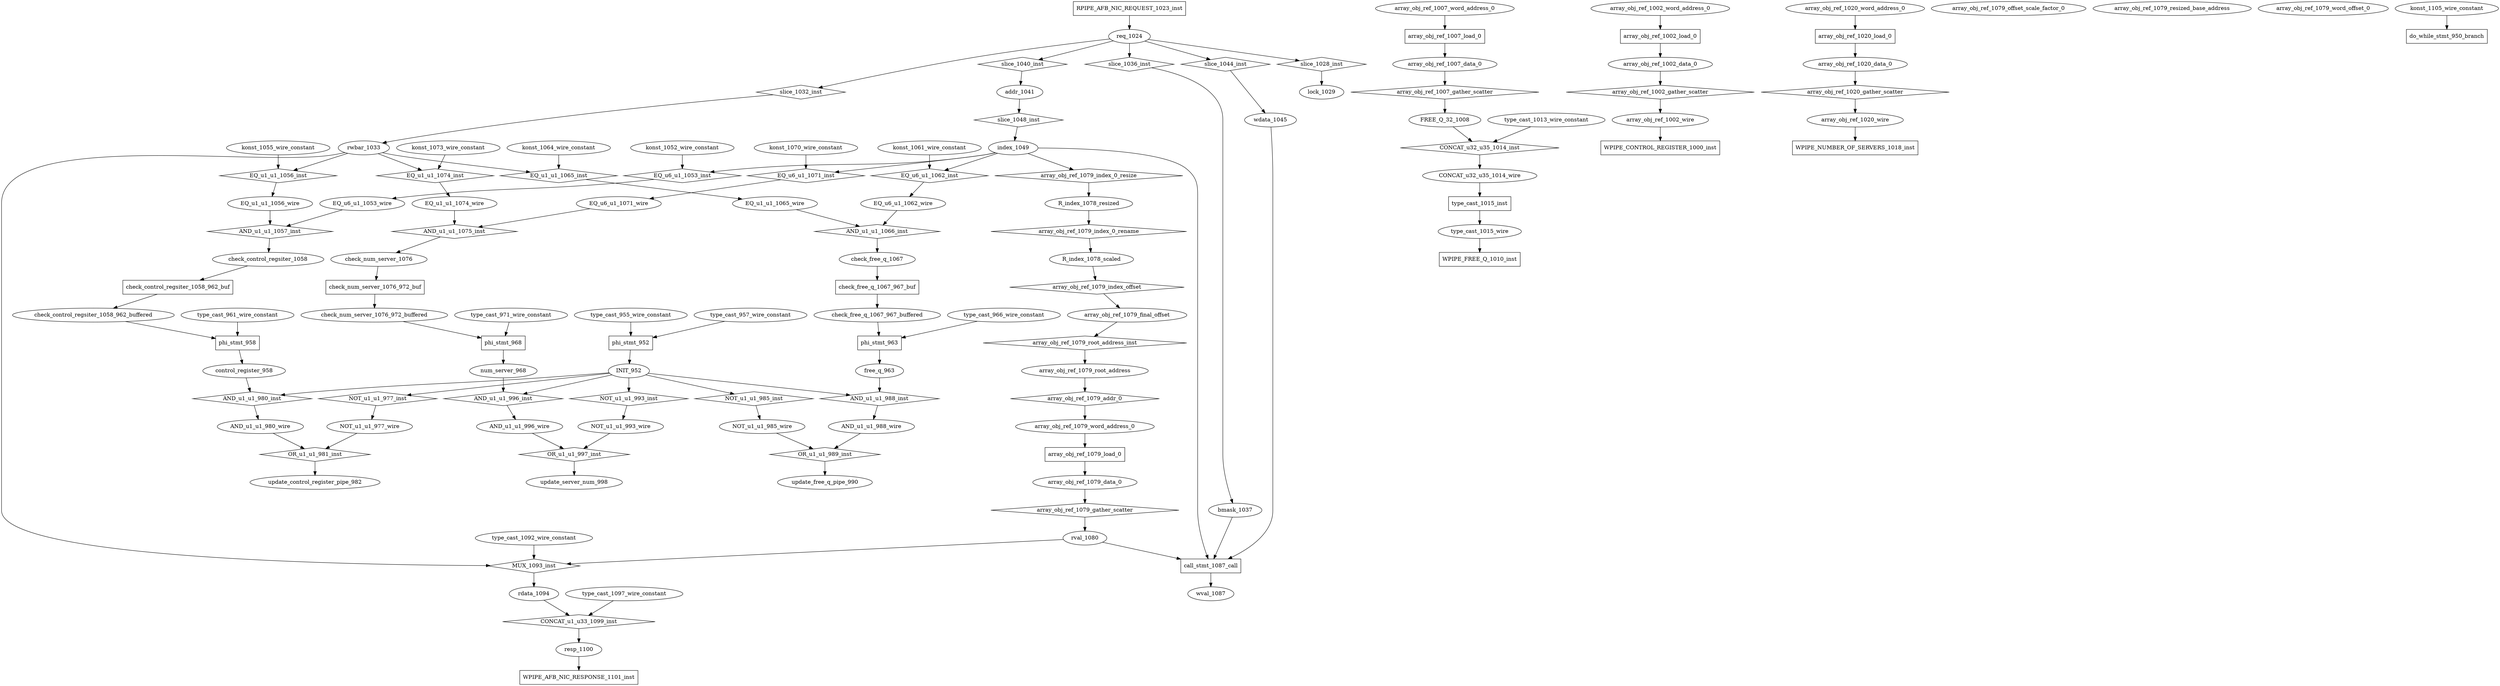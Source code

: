 digraph data_path {
  AND_u1_u1_980_wire [shape=ellipse];
  AND_u1_u1_988_wire [shape=ellipse];
  AND_u1_u1_996_wire [shape=ellipse];
  CONCAT_u32_u35_1014_wire [shape=ellipse];
  EQ_u1_u1_1056_wire [shape=ellipse];
  EQ_u1_u1_1065_wire [shape=ellipse];
  EQ_u1_u1_1074_wire [shape=ellipse];
  EQ_u6_u1_1053_wire [shape=ellipse];
  EQ_u6_u1_1062_wire [shape=ellipse];
  EQ_u6_u1_1071_wire [shape=ellipse];
  FREE_Q_32_1008 [shape=ellipse];
  INIT_952 [shape=ellipse];
  NOT_u1_u1_977_wire [shape=ellipse];
  NOT_u1_u1_985_wire [shape=ellipse];
  NOT_u1_u1_993_wire [shape=ellipse];
  R_index_1078_resized [shape=ellipse];
  R_index_1078_scaled [shape=ellipse];
  addr_1041 [shape=ellipse];
  array_obj_ref_1002_data_0 [shape=ellipse];
  array_obj_ref_1002_wire [shape=ellipse];
  array_obj_ref_1002_word_address_0 [shape=ellipse];
  array_obj_ref_1007_data_0 [shape=ellipse];
  array_obj_ref_1007_word_address_0 [shape=ellipse];
  array_obj_ref_1020_data_0 [shape=ellipse];
  array_obj_ref_1020_wire [shape=ellipse];
  array_obj_ref_1020_word_address_0 [shape=ellipse];
  array_obj_ref_1079_data_0 [shape=ellipse];
  array_obj_ref_1079_final_offset [shape=ellipse];
  array_obj_ref_1079_offset_scale_factor_0 [shape=ellipse];
  array_obj_ref_1079_resized_base_address [shape=ellipse];
  array_obj_ref_1079_root_address [shape=ellipse];
  array_obj_ref_1079_word_address_0 [shape=ellipse];
  array_obj_ref_1079_word_offset_0 [shape=ellipse];
  bmask_1037 [shape=ellipse];
  check_control_regsiter_1058 [shape=ellipse];
  check_control_regsiter_1058_962_buffered [shape=ellipse];
  check_free_q_1067 [shape=ellipse];
  check_free_q_1067_967_buffered [shape=ellipse];
  check_num_server_1076 [shape=ellipse];
  check_num_server_1076_972_buffered [shape=ellipse];
  control_register_958 [shape=ellipse];
  free_q_963 [shape=ellipse];
  index_1049 [shape=ellipse];
  konst_1052_wire_constant [shape=ellipse];
  konst_1055_wire_constant [shape=ellipse];
  konst_1061_wire_constant [shape=ellipse];
  konst_1064_wire_constant [shape=ellipse];
  konst_1070_wire_constant [shape=ellipse];
  konst_1073_wire_constant [shape=ellipse];
  konst_1105_wire_constant [shape=ellipse];
  lock_1029 [shape=ellipse];
  num_server_968 [shape=ellipse];
  rdata_1094 [shape=ellipse];
  req_1024 [shape=ellipse];
  resp_1100 [shape=ellipse];
  rval_1080 [shape=ellipse];
  rwbar_1033 [shape=ellipse];
  type_cast_1013_wire_constant [shape=ellipse];
  type_cast_1015_wire [shape=ellipse];
  type_cast_1092_wire_constant [shape=ellipse];
  type_cast_1097_wire_constant [shape=ellipse];
  type_cast_955_wire_constant [shape=ellipse];
  type_cast_957_wire_constant [shape=ellipse];
  type_cast_961_wire_constant [shape=ellipse];
  type_cast_966_wire_constant [shape=ellipse];
  type_cast_971_wire_constant [shape=ellipse];
  update_control_register_pipe_982 [shape=ellipse];
  update_free_q_pipe_990 [shape=ellipse];
  update_server_num_998 [shape=ellipse];
  wdata_1045 [shape=ellipse];
  wval_1087 [shape=ellipse];
  AND_u1_u1_1057_inst [shape=diamond];
EQ_u6_u1_1053_wire  -> AND_u1_u1_1057_inst;
EQ_u1_u1_1056_wire  -> AND_u1_u1_1057_inst;
AND_u1_u1_1057_inst -> check_control_regsiter_1058;
  AND_u1_u1_1066_inst [shape=diamond];
EQ_u6_u1_1062_wire  -> AND_u1_u1_1066_inst;
EQ_u1_u1_1065_wire  -> AND_u1_u1_1066_inst;
AND_u1_u1_1066_inst -> check_free_q_1067;
  AND_u1_u1_1075_inst [shape=diamond];
EQ_u6_u1_1071_wire  -> AND_u1_u1_1075_inst;
EQ_u1_u1_1074_wire  -> AND_u1_u1_1075_inst;
AND_u1_u1_1075_inst -> check_num_server_1076;
  AND_u1_u1_980_inst [shape=diamond];
INIT_952  -> AND_u1_u1_980_inst;
control_register_958  -> AND_u1_u1_980_inst;
AND_u1_u1_980_inst -> AND_u1_u1_980_wire;
  AND_u1_u1_988_inst [shape=diamond];
INIT_952  -> AND_u1_u1_988_inst;
free_q_963  -> AND_u1_u1_988_inst;
AND_u1_u1_988_inst -> AND_u1_u1_988_wire;
  AND_u1_u1_996_inst [shape=diamond];
INIT_952  -> AND_u1_u1_996_inst;
num_server_968  -> AND_u1_u1_996_inst;
AND_u1_u1_996_inst -> AND_u1_u1_996_wire;
  CONCAT_u1_u33_1099_inst [shape=diamond];
type_cast_1097_wire_constant  -> CONCAT_u1_u33_1099_inst;
rdata_1094  -> CONCAT_u1_u33_1099_inst;
CONCAT_u1_u33_1099_inst -> resp_1100;
  CONCAT_u32_u35_1014_inst [shape=diamond];
FREE_Q_32_1008  -> CONCAT_u32_u35_1014_inst;
type_cast_1013_wire_constant  -> CONCAT_u32_u35_1014_inst;
CONCAT_u32_u35_1014_inst -> CONCAT_u32_u35_1014_wire;
  EQ_u1_u1_1056_inst [shape=diamond];
rwbar_1033  -> EQ_u1_u1_1056_inst;
konst_1055_wire_constant  -> EQ_u1_u1_1056_inst;
EQ_u1_u1_1056_inst -> EQ_u1_u1_1056_wire;
  EQ_u1_u1_1065_inst [shape=diamond];
rwbar_1033  -> EQ_u1_u1_1065_inst;
konst_1064_wire_constant  -> EQ_u1_u1_1065_inst;
EQ_u1_u1_1065_inst -> EQ_u1_u1_1065_wire;
  EQ_u1_u1_1074_inst [shape=diamond];
rwbar_1033  -> EQ_u1_u1_1074_inst;
konst_1073_wire_constant  -> EQ_u1_u1_1074_inst;
EQ_u1_u1_1074_inst -> EQ_u1_u1_1074_wire;
  EQ_u6_u1_1053_inst [shape=diamond];
index_1049  -> EQ_u6_u1_1053_inst;
konst_1052_wire_constant  -> EQ_u6_u1_1053_inst;
EQ_u6_u1_1053_inst -> EQ_u6_u1_1053_wire;
  EQ_u6_u1_1062_inst [shape=diamond];
index_1049  -> EQ_u6_u1_1062_inst;
konst_1061_wire_constant  -> EQ_u6_u1_1062_inst;
EQ_u6_u1_1062_inst -> EQ_u6_u1_1062_wire;
  EQ_u6_u1_1071_inst [shape=diamond];
index_1049  -> EQ_u6_u1_1071_inst;
konst_1070_wire_constant  -> EQ_u6_u1_1071_inst;
EQ_u6_u1_1071_inst -> EQ_u6_u1_1071_wire;
  MUX_1093_inst [shape=diamond];
rwbar_1033  -> MUX_1093_inst;
rval_1080  -> MUX_1093_inst;
type_cast_1092_wire_constant  -> MUX_1093_inst;
MUX_1093_inst -> rdata_1094;
  NOT_u1_u1_977_inst [shape=diamond];
INIT_952  -> NOT_u1_u1_977_inst;
NOT_u1_u1_977_inst -> NOT_u1_u1_977_wire;
  NOT_u1_u1_985_inst [shape=diamond];
INIT_952  -> NOT_u1_u1_985_inst;
NOT_u1_u1_985_inst -> NOT_u1_u1_985_wire;
  NOT_u1_u1_993_inst [shape=diamond];
INIT_952  -> NOT_u1_u1_993_inst;
NOT_u1_u1_993_inst -> NOT_u1_u1_993_wire;
  OR_u1_u1_981_inst [shape=diamond];
NOT_u1_u1_977_wire  -> OR_u1_u1_981_inst;
AND_u1_u1_980_wire  -> OR_u1_u1_981_inst;
OR_u1_u1_981_inst -> update_control_register_pipe_982;
  OR_u1_u1_989_inst [shape=diamond];
NOT_u1_u1_985_wire  -> OR_u1_u1_989_inst;
AND_u1_u1_988_wire  -> OR_u1_u1_989_inst;
OR_u1_u1_989_inst -> update_free_q_pipe_990;
  OR_u1_u1_997_inst [shape=diamond];
NOT_u1_u1_993_wire  -> OR_u1_u1_997_inst;
AND_u1_u1_996_wire  -> OR_u1_u1_997_inst;
OR_u1_u1_997_inst -> update_server_num_998;
  RPIPE_AFB_NIC_REQUEST_1023_inst [shape=rectangle];
RPIPE_AFB_NIC_REQUEST_1023_inst -> req_1024;
  WPIPE_AFB_NIC_RESPONSE_1101_inst [shape=rectangle];
resp_1100  -> WPIPE_AFB_NIC_RESPONSE_1101_inst;
  WPIPE_CONTROL_REGISTER_1000_inst [shape=rectangle];
array_obj_ref_1002_wire  -> WPIPE_CONTROL_REGISTER_1000_inst;
  WPIPE_FREE_Q_1010_inst [shape=rectangle];
type_cast_1015_wire  -> WPIPE_FREE_Q_1010_inst;
  WPIPE_NUMBER_OF_SERVERS_1018_inst [shape=rectangle];
array_obj_ref_1020_wire  -> WPIPE_NUMBER_OF_SERVERS_1018_inst;
  array_obj_ref_1002_gather_scatter [shape=diamond];
array_obj_ref_1002_data_0  -> array_obj_ref_1002_gather_scatter;
array_obj_ref_1002_gather_scatter -> array_obj_ref_1002_wire;
  array_obj_ref_1002_load_0 [shape=rectangle];
array_obj_ref_1002_word_address_0  -> array_obj_ref_1002_load_0;
array_obj_ref_1002_load_0 -> array_obj_ref_1002_data_0;
  array_obj_ref_1007_gather_scatter [shape=diamond];
array_obj_ref_1007_data_0  -> array_obj_ref_1007_gather_scatter;
array_obj_ref_1007_gather_scatter -> FREE_Q_32_1008;
  array_obj_ref_1007_load_0 [shape=rectangle];
array_obj_ref_1007_word_address_0  -> array_obj_ref_1007_load_0;
array_obj_ref_1007_load_0 -> array_obj_ref_1007_data_0;
  array_obj_ref_1020_gather_scatter [shape=diamond];
array_obj_ref_1020_data_0  -> array_obj_ref_1020_gather_scatter;
array_obj_ref_1020_gather_scatter -> array_obj_ref_1020_wire;
  array_obj_ref_1020_load_0 [shape=rectangle];
array_obj_ref_1020_word_address_0  -> array_obj_ref_1020_load_0;
array_obj_ref_1020_load_0 -> array_obj_ref_1020_data_0;
  array_obj_ref_1079_addr_0 [shape=diamond];
array_obj_ref_1079_root_address  -> array_obj_ref_1079_addr_0;
array_obj_ref_1079_addr_0 -> array_obj_ref_1079_word_address_0;
  array_obj_ref_1079_gather_scatter [shape=diamond];
array_obj_ref_1079_data_0  -> array_obj_ref_1079_gather_scatter;
array_obj_ref_1079_gather_scatter -> rval_1080;
  array_obj_ref_1079_index_0_rename [shape=diamond];
R_index_1078_resized  -> array_obj_ref_1079_index_0_rename;
array_obj_ref_1079_index_0_rename -> R_index_1078_scaled;
  array_obj_ref_1079_index_0_resize [shape=diamond];
index_1049  -> array_obj_ref_1079_index_0_resize;
array_obj_ref_1079_index_0_resize -> R_index_1078_resized;
  array_obj_ref_1079_index_offset [shape=diamond];
R_index_1078_scaled  -> array_obj_ref_1079_index_offset;
array_obj_ref_1079_index_offset -> array_obj_ref_1079_final_offset;
  array_obj_ref_1079_load_0 [shape=rectangle];
array_obj_ref_1079_word_address_0  -> array_obj_ref_1079_load_0;
array_obj_ref_1079_load_0 -> array_obj_ref_1079_data_0;
  array_obj_ref_1079_root_address_inst [shape=diamond];
array_obj_ref_1079_final_offset  -> array_obj_ref_1079_root_address_inst;
array_obj_ref_1079_root_address_inst -> array_obj_ref_1079_root_address;
  call_stmt_1087_call [shape=rectangle];
bmask_1037  -> call_stmt_1087_call;
rval_1080  -> call_stmt_1087_call;
wdata_1045  -> call_stmt_1087_call;
index_1049  -> call_stmt_1087_call;
call_stmt_1087_call -> wval_1087;
  check_control_regsiter_1058_962_buf [shape=rectangle];
check_control_regsiter_1058  -> check_control_regsiter_1058_962_buf;
check_control_regsiter_1058_962_buf -> check_control_regsiter_1058_962_buffered;
  check_free_q_1067_967_buf [shape=rectangle];
check_free_q_1067  -> check_free_q_1067_967_buf;
check_free_q_1067_967_buf -> check_free_q_1067_967_buffered;
  check_num_server_1076_972_buf [shape=rectangle];
check_num_server_1076  -> check_num_server_1076_972_buf;
check_num_server_1076_972_buf -> check_num_server_1076_972_buffered;
  do_while_stmt_950_branch [shape=rectangle];
konst_1105_wire_constant  -> do_while_stmt_950_branch;
  phi_stmt_952 [shape=rectangle];
type_cast_955_wire_constant  -> phi_stmt_952;
type_cast_957_wire_constant  -> phi_stmt_952;
phi_stmt_952 -> INIT_952;
  phi_stmt_958 [shape=rectangle];
type_cast_961_wire_constant  -> phi_stmt_958;
check_control_regsiter_1058_962_buffered  -> phi_stmt_958;
phi_stmt_958 -> control_register_958;
  phi_stmt_963 [shape=rectangle];
type_cast_966_wire_constant  -> phi_stmt_963;
check_free_q_1067_967_buffered  -> phi_stmt_963;
phi_stmt_963 -> free_q_963;
  phi_stmt_968 [shape=rectangle];
type_cast_971_wire_constant  -> phi_stmt_968;
check_num_server_1076_972_buffered  -> phi_stmt_968;
phi_stmt_968 -> num_server_968;
  slice_1028_inst [shape=diamond];
req_1024  -> slice_1028_inst;
slice_1028_inst -> lock_1029;
  slice_1032_inst [shape=diamond];
req_1024  -> slice_1032_inst;
slice_1032_inst -> rwbar_1033;
  slice_1036_inst [shape=diamond];
req_1024  -> slice_1036_inst;
slice_1036_inst -> bmask_1037;
  slice_1040_inst [shape=diamond];
req_1024  -> slice_1040_inst;
slice_1040_inst -> addr_1041;
  slice_1044_inst [shape=diamond];
req_1024  -> slice_1044_inst;
slice_1044_inst -> wdata_1045;
  slice_1048_inst [shape=diamond];
addr_1041  -> slice_1048_inst;
slice_1048_inst -> index_1049;
  type_cast_1015_inst [shape=rectangle];
CONCAT_u32_u35_1014_wire  -> type_cast_1015_inst;
type_cast_1015_inst -> type_cast_1015_wire;
}

